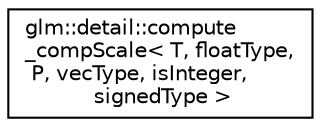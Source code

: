 digraph "Graphical Class Hierarchy"
{
 // LATEX_PDF_SIZE
  edge [fontname="Helvetica",fontsize="10",labelfontname="Helvetica",labelfontsize="10"];
  node [fontname="Helvetica",fontsize="10",shape=record];
  rankdir="LR";
  Node0 [label="glm::detail::compute\l_compScale\< T, floatType,\l P, vecType, isInteger,\l signedType \>",height=0.2,width=0.4,color="black", fillcolor="white", style="filled",URL="$structglm_1_1detail_1_1compute__comp_scale.html",tooltip=" "];
}
